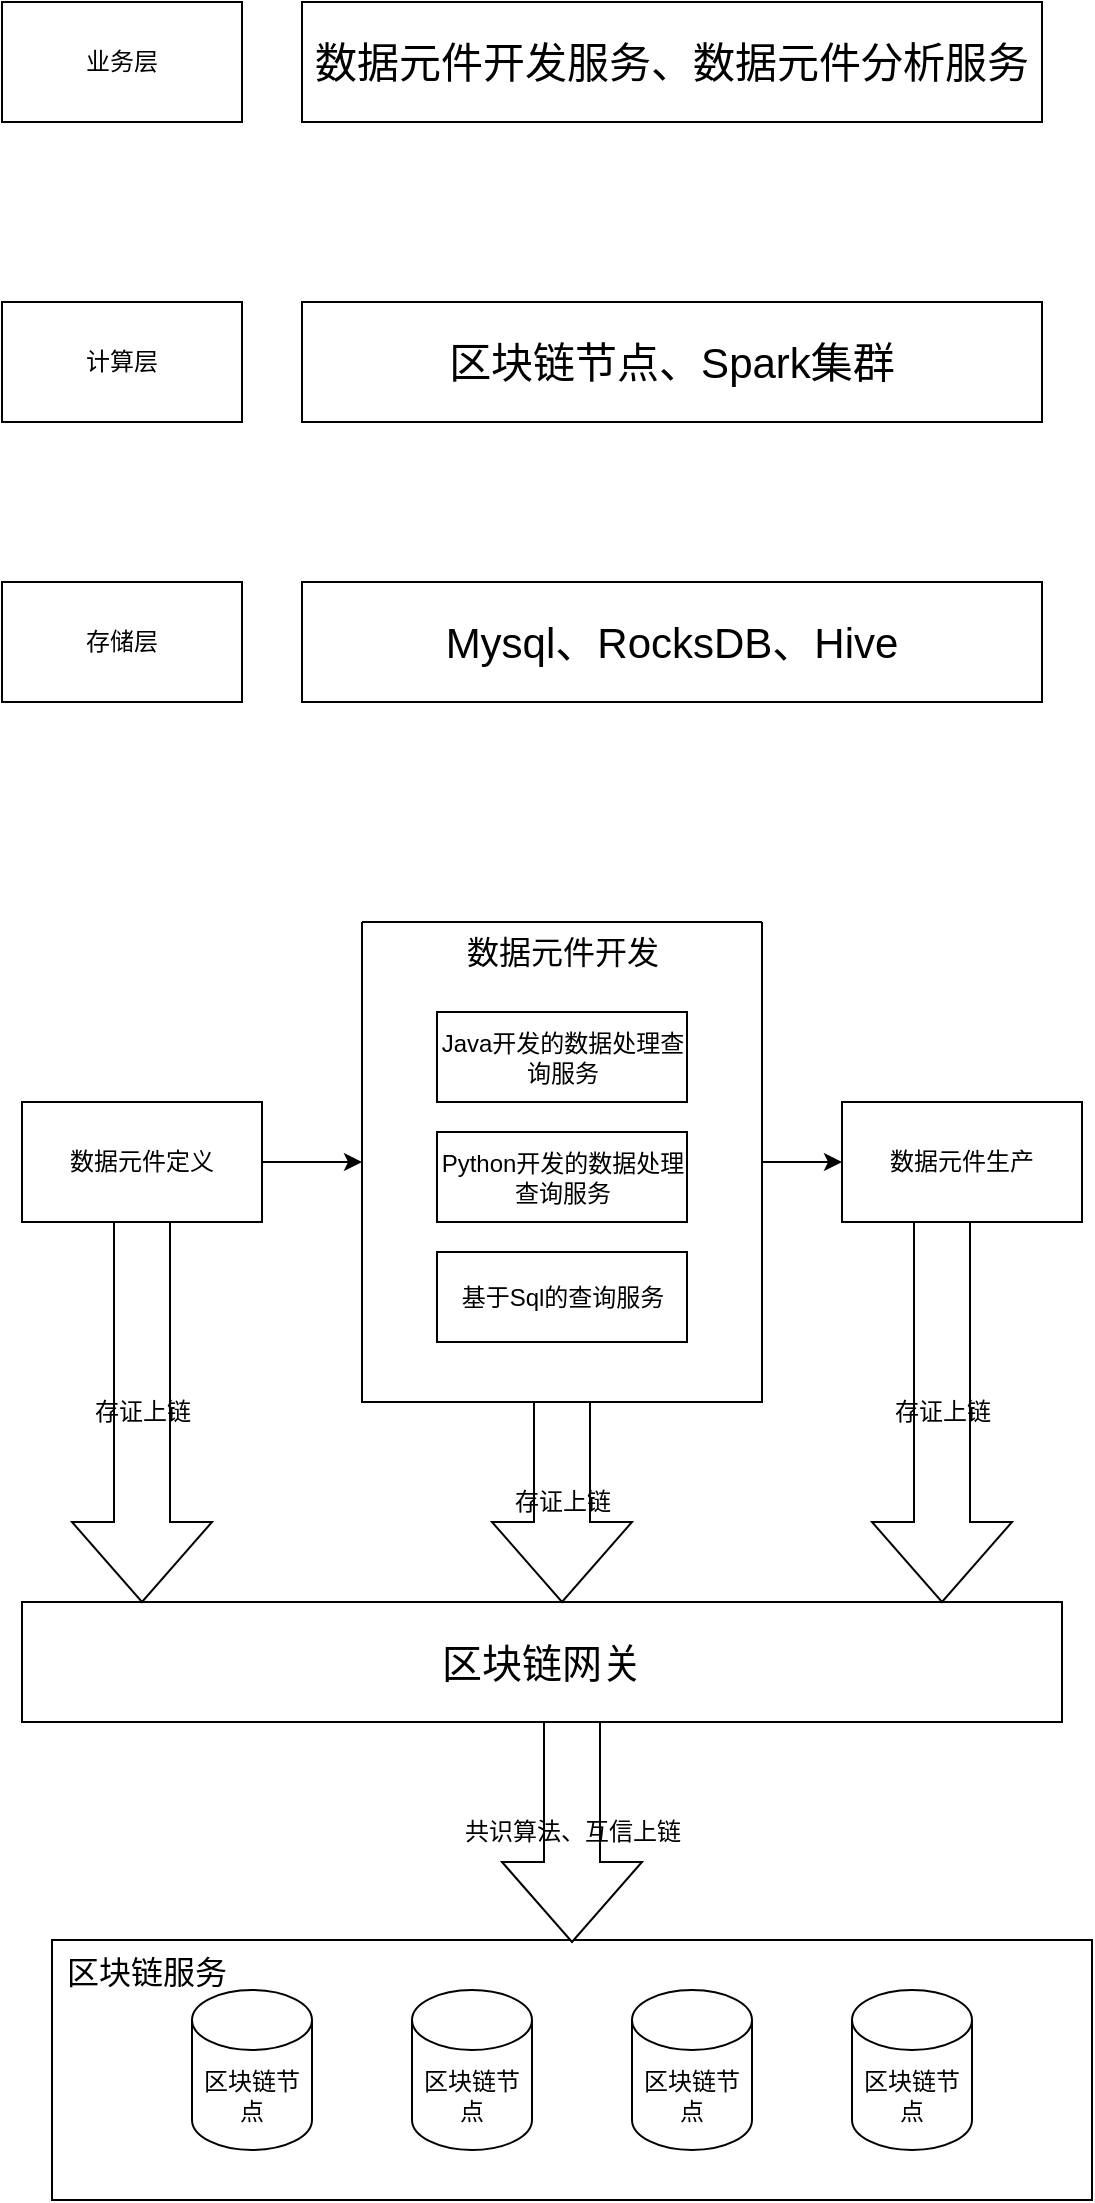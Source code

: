 <mxfile version="21.8.0" type="github">
  <diagram id="Za0V6DKtKcFsV4YseQ1D" name="Page-1">
    <mxGraphModel dx="1434" dy="804" grid="1" gridSize="10" guides="1" tooltips="1" connect="1" arrows="1" fold="1" page="1" pageScale="1" pageWidth="827" pageHeight="1169" math="0" shadow="0">
      <root>
        <mxCell id="0" />
        <mxCell id="1" parent="0" />
        <mxCell id="pI_PZQJvREAEIBhzzgX9-1" value="存储层" style="rounded=0;whiteSpace=wrap;html=1;" parent="1" vertex="1">
          <mxGeometry x="130" y="310" width="120" height="60" as="geometry" />
        </mxCell>
        <mxCell id="pI_PZQJvREAEIBhzzgX9-2" value="&lt;font style=&quot;font-size: 21px;&quot;&gt;Mysql、RocksDB、Hive&lt;/font&gt;" style="rounded=0;whiteSpace=wrap;html=1;" parent="1" vertex="1">
          <mxGeometry x="280" y="310" width="370" height="60" as="geometry" />
        </mxCell>
        <mxCell id="pI_PZQJvREAEIBhzzgX9-3" value="计算层" style="rounded=0;whiteSpace=wrap;html=1;" parent="1" vertex="1">
          <mxGeometry x="130" y="170" width="120" height="60" as="geometry" />
        </mxCell>
        <mxCell id="pI_PZQJvREAEIBhzzgX9-4" value="&lt;span style=&quot;font-size: 21px;&quot;&gt;区块链节点、Spark集群&lt;/span&gt;" style="rounded=0;whiteSpace=wrap;html=1;" parent="1" vertex="1">
          <mxGeometry x="280" y="170" width="370" height="60" as="geometry" />
        </mxCell>
        <mxCell id="pI_PZQJvREAEIBhzzgX9-5" value="业务层" style="rounded=0;whiteSpace=wrap;html=1;" parent="1" vertex="1">
          <mxGeometry x="130" y="20" width="120" height="60" as="geometry" />
        </mxCell>
        <mxCell id="pI_PZQJvREAEIBhzzgX9-6" value="&lt;span style=&quot;font-size: 21px;&quot;&gt;数据元件开发服务、数据元件分析服务&lt;/span&gt;" style="rounded=0;whiteSpace=wrap;html=1;" parent="1" vertex="1">
          <mxGeometry x="280" y="20" width="370" height="60" as="geometry" />
        </mxCell>
        <mxCell id="pI_PZQJvREAEIBhzzgX9-39" style="edgeStyle=orthogonalEdgeStyle;rounded=0;orthogonalLoop=1;jettySize=auto;html=1;exitX=1;exitY=0.5;exitDx=0;exitDy=0;entryX=0;entryY=0.5;entryDx=0;entryDy=0;" parent="1" source="pI_PZQJvREAEIBhzzgX9-7" target="pI_PZQJvREAEIBhzzgX9-30" edge="1">
          <mxGeometry relative="1" as="geometry" />
        </mxCell>
        <mxCell id="pI_PZQJvREAEIBhzzgX9-7" value="数据元件定义" style="rounded=0;whiteSpace=wrap;html=1;" parent="1" vertex="1">
          <mxGeometry x="140" y="570" width="120" height="60" as="geometry" />
        </mxCell>
        <mxCell id="pI_PZQJvREAEIBhzzgX9-10" value="数据元件生产" style="rounded=0;whiteSpace=wrap;html=1;" parent="1" vertex="1">
          <mxGeometry x="550" y="570" width="120" height="60" as="geometry" />
        </mxCell>
        <mxCell id="pI_PZQJvREAEIBhzzgX9-13" value="&lt;font style=&quot;font-size: 20px;&quot;&gt;区块链网关&lt;/font&gt;" style="rounded=0;whiteSpace=wrap;html=1;" parent="1" vertex="1">
          <mxGeometry x="140" y="820" width="520" height="60" as="geometry" />
        </mxCell>
        <mxCell id="pI_PZQJvREAEIBhzzgX9-14" value="存证上链" style="html=1;shadow=0;dashed=0;align=center;verticalAlign=middle;shape=mxgraph.arrows2.arrow;dy=0.6;dx=40;direction=south;notch=0;" parent="1" vertex="1">
          <mxGeometry x="165" y="630" width="70" height="190" as="geometry" />
        </mxCell>
        <mxCell id="pI_PZQJvREAEIBhzzgX9-16" value="存证上链" style="html=1;shadow=0;dashed=0;align=center;verticalAlign=middle;shape=mxgraph.arrows2.arrow;dy=0.6;dx=40;direction=south;notch=0;" parent="1" vertex="1">
          <mxGeometry x="565" y="630" width="70" height="190" as="geometry" />
        </mxCell>
        <mxCell id="pI_PZQJvREAEIBhzzgX9-17" value="" style="rounded=0;whiteSpace=wrap;html=1;" parent="1" vertex="1">
          <mxGeometry x="155" y="989" width="520" height="130" as="geometry" />
        </mxCell>
        <mxCell id="pI_PZQJvREAEIBhzzgX9-18" value="区块链节点" style="shape=cylinder3;whiteSpace=wrap;html=1;boundedLbl=1;backgroundOutline=1;size=15;" parent="1" vertex="1">
          <mxGeometry x="225" y="1014" width="60" height="80" as="geometry" />
        </mxCell>
        <mxCell id="pI_PZQJvREAEIBhzzgX9-19" value="区块链节点" style="shape=cylinder3;whiteSpace=wrap;html=1;boundedLbl=1;backgroundOutline=1;size=15;" parent="1" vertex="1">
          <mxGeometry x="335" y="1014" width="60" height="80" as="geometry" />
        </mxCell>
        <mxCell id="pI_PZQJvREAEIBhzzgX9-23" value="区块链节点" style="shape=cylinder3;whiteSpace=wrap;html=1;boundedLbl=1;backgroundOutline=1;size=15;" parent="1" vertex="1">
          <mxGeometry x="445" y="1014" width="60" height="80" as="geometry" />
        </mxCell>
        <mxCell id="pI_PZQJvREAEIBhzzgX9-24" value="区块链节点" style="shape=cylinder3;whiteSpace=wrap;html=1;boundedLbl=1;backgroundOutline=1;size=15;" parent="1" vertex="1">
          <mxGeometry x="555" y="1014" width="60" height="80" as="geometry" />
        </mxCell>
        <mxCell id="pI_PZQJvREAEIBhzzgX9-25" value="&lt;font style=&quot;font-size: 16px;&quot;&gt;区块链服务&lt;/font&gt;" style="text;html=1;strokeColor=none;fillColor=none;align=center;verticalAlign=middle;whiteSpace=wrap;rounded=0;" parent="1" vertex="1">
          <mxGeometry x="155" y="990" width="95" height="30" as="geometry" />
        </mxCell>
        <mxCell id="pI_PZQJvREAEIBhzzgX9-27" value="共识算法、互信上链" style="html=1;shadow=0;dashed=0;align=center;verticalAlign=middle;shape=mxgraph.arrows2.arrow;dy=0.6;dx=40;direction=south;notch=0;" parent="1" vertex="1">
          <mxGeometry x="380" y="880" width="70" height="110" as="geometry" />
        </mxCell>
        <mxCell id="pI_PZQJvREAEIBhzzgX9-40" style="edgeStyle=orthogonalEdgeStyle;rounded=0;orthogonalLoop=1;jettySize=auto;html=1;exitX=1;exitY=0.5;exitDx=0;exitDy=0;" parent="1" source="pI_PZQJvREAEIBhzzgX9-30" target="pI_PZQJvREAEIBhzzgX9-10" edge="1">
          <mxGeometry relative="1" as="geometry" />
        </mxCell>
        <mxCell id="pI_PZQJvREAEIBhzzgX9-30" value="" style="swimlane;startSize=0;" parent="1" vertex="1">
          <mxGeometry x="310" y="480" width="200" height="240" as="geometry" />
        </mxCell>
        <mxCell id="pI_PZQJvREAEIBhzzgX9-31" value="Java开发的数据处理查询服务" style="rounded=0;whiteSpace=wrap;html=1;" parent="pI_PZQJvREAEIBhzzgX9-30" vertex="1">
          <mxGeometry x="37.5" y="45" width="125" height="45" as="geometry" />
        </mxCell>
        <mxCell id="pI_PZQJvREAEIBhzzgX9-32" value="Python开发的数据处理查询服务" style="rounded=0;whiteSpace=wrap;html=1;" parent="pI_PZQJvREAEIBhzzgX9-30" vertex="1">
          <mxGeometry x="37.5" y="105" width="125" height="45" as="geometry" />
        </mxCell>
        <mxCell id="pI_PZQJvREAEIBhzzgX9-33" value="基于Sql的查询服务" style="rounded=0;whiteSpace=wrap;html=1;" parent="pI_PZQJvREAEIBhzzgX9-30" vertex="1">
          <mxGeometry x="37.5" y="165" width="125" height="45" as="geometry" />
        </mxCell>
        <mxCell id="pI_PZQJvREAEIBhzzgX9-35" value="&lt;font style=&quot;font-size: 16px;&quot;&gt;数据元件开发&lt;/font&gt;" style="text;html=1;align=center;verticalAlign=middle;resizable=0;points=[];autosize=1;strokeColor=none;fillColor=none;" parent="pI_PZQJvREAEIBhzzgX9-30" vertex="1">
          <mxGeometry x="40" width="120" height="30" as="geometry" />
        </mxCell>
        <mxCell id="pI_PZQJvREAEIBhzzgX9-41" value="存证上链" style="html=1;shadow=0;dashed=0;align=center;verticalAlign=middle;shape=mxgraph.arrows2.arrow;dy=0.6;dx=40;direction=south;notch=0;" parent="1" vertex="1">
          <mxGeometry x="375" y="720" width="70" height="100" as="geometry" />
        </mxCell>
      </root>
    </mxGraphModel>
  </diagram>
</mxfile>
